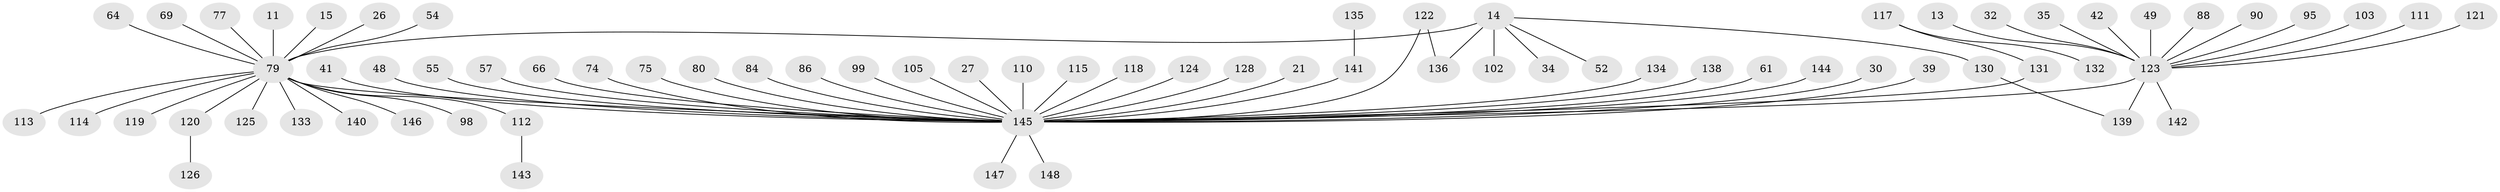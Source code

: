 // original degree distribution, {3: 0.08108108108108109, 13: 0.006756756756756757, 21: 0.006756756756756757, 18: 0.006756756756756757, 4: 0.04054054054054054, 15: 0.006756756756756757, 1: 0.581081081081081, 2: 0.23648648648648649, 6: 0.006756756756756757, 8: 0.006756756756756757, 5: 0.013513513513513514, 9: 0.006756756756756757}
// Generated by graph-tools (version 1.1) at 2025/51/03/04/25 21:51:50]
// undirected, 74 vertices, 75 edges
graph export_dot {
graph [start="1"]
  node [color=gray90,style=filled];
  11;
  13;
  14 [super="+6"];
  15;
  21;
  26;
  27;
  30;
  32 [super="+18"];
  34;
  35;
  39;
  41;
  42;
  48;
  49;
  52;
  54;
  55;
  57;
  61;
  64;
  66;
  69 [super="+40"];
  74 [super="+31+53+70"];
  75 [super="+19"];
  77;
  79 [super="+46+20+3"];
  80 [super="+45"];
  84;
  86;
  88;
  90 [super="+71"];
  95;
  98;
  99 [super="+83"];
  102;
  103;
  105;
  110;
  111 [super="+62"];
  112 [super="+76+106"];
  113;
  114 [super="+94"];
  115 [super="+100"];
  117;
  118 [super="+8+38+92"];
  119;
  120 [super="+104"];
  121 [super="+12"];
  122;
  123 [super="+36"];
  124;
  125;
  126;
  128;
  130 [super="+96+101+108"];
  131 [super="+87"];
  132;
  133;
  134;
  135;
  136 [super="+89"];
  138;
  139 [super="+137+127+129+82"];
  140;
  141 [super="+116"];
  142;
  143;
  144;
  145 [super="+51+25+109"];
  146;
  147;
  148 [super="+22"];
  11 -- 79;
  13 -- 123;
  14 -- 34;
  14 -- 52;
  14 -- 102;
  14 -- 79 [weight=2];
  14 -- 136;
  14 -- 130;
  15 -- 79;
  21 -- 145;
  26 -- 79;
  27 -- 145;
  30 -- 145;
  32 -- 123;
  35 -- 123;
  39 -- 145;
  41 -- 145;
  42 -- 123;
  48 -- 145;
  49 -- 123;
  54 -- 79;
  55 -- 145;
  57 -- 145;
  61 -- 145;
  64 -- 79;
  66 -- 145;
  69 -- 79;
  74 -- 145;
  75 -- 145;
  77 -- 79;
  79 -- 145 [weight=5];
  79 -- 133;
  79 -- 125;
  79 -- 140;
  79 -- 146;
  79 -- 98;
  79 -- 113;
  79 -- 119;
  79 -- 120;
  79 -- 114;
  79 -- 112;
  80 -- 145;
  84 -- 145;
  86 -- 145;
  88 -- 123;
  90 -- 123;
  95 -- 123;
  99 -- 145;
  103 -- 123;
  105 -- 145;
  110 -- 145;
  111 -- 123;
  112 -- 143;
  115 -- 145;
  117 -- 132;
  117 -- 131;
  118 -- 145;
  120 -- 126;
  121 -- 123;
  122 -- 136;
  122 -- 145;
  123 -- 145 [weight=3];
  123 -- 142;
  123 -- 139 [weight=2];
  124 -- 145;
  128 -- 145;
  130 -- 139;
  131 -- 145;
  134 -- 145;
  135 -- 141;
  138 -- 145 [weight=2];
  141 -- 145;
  144 -- 145;
  145 -- 147;
  145 -- 148;
}
